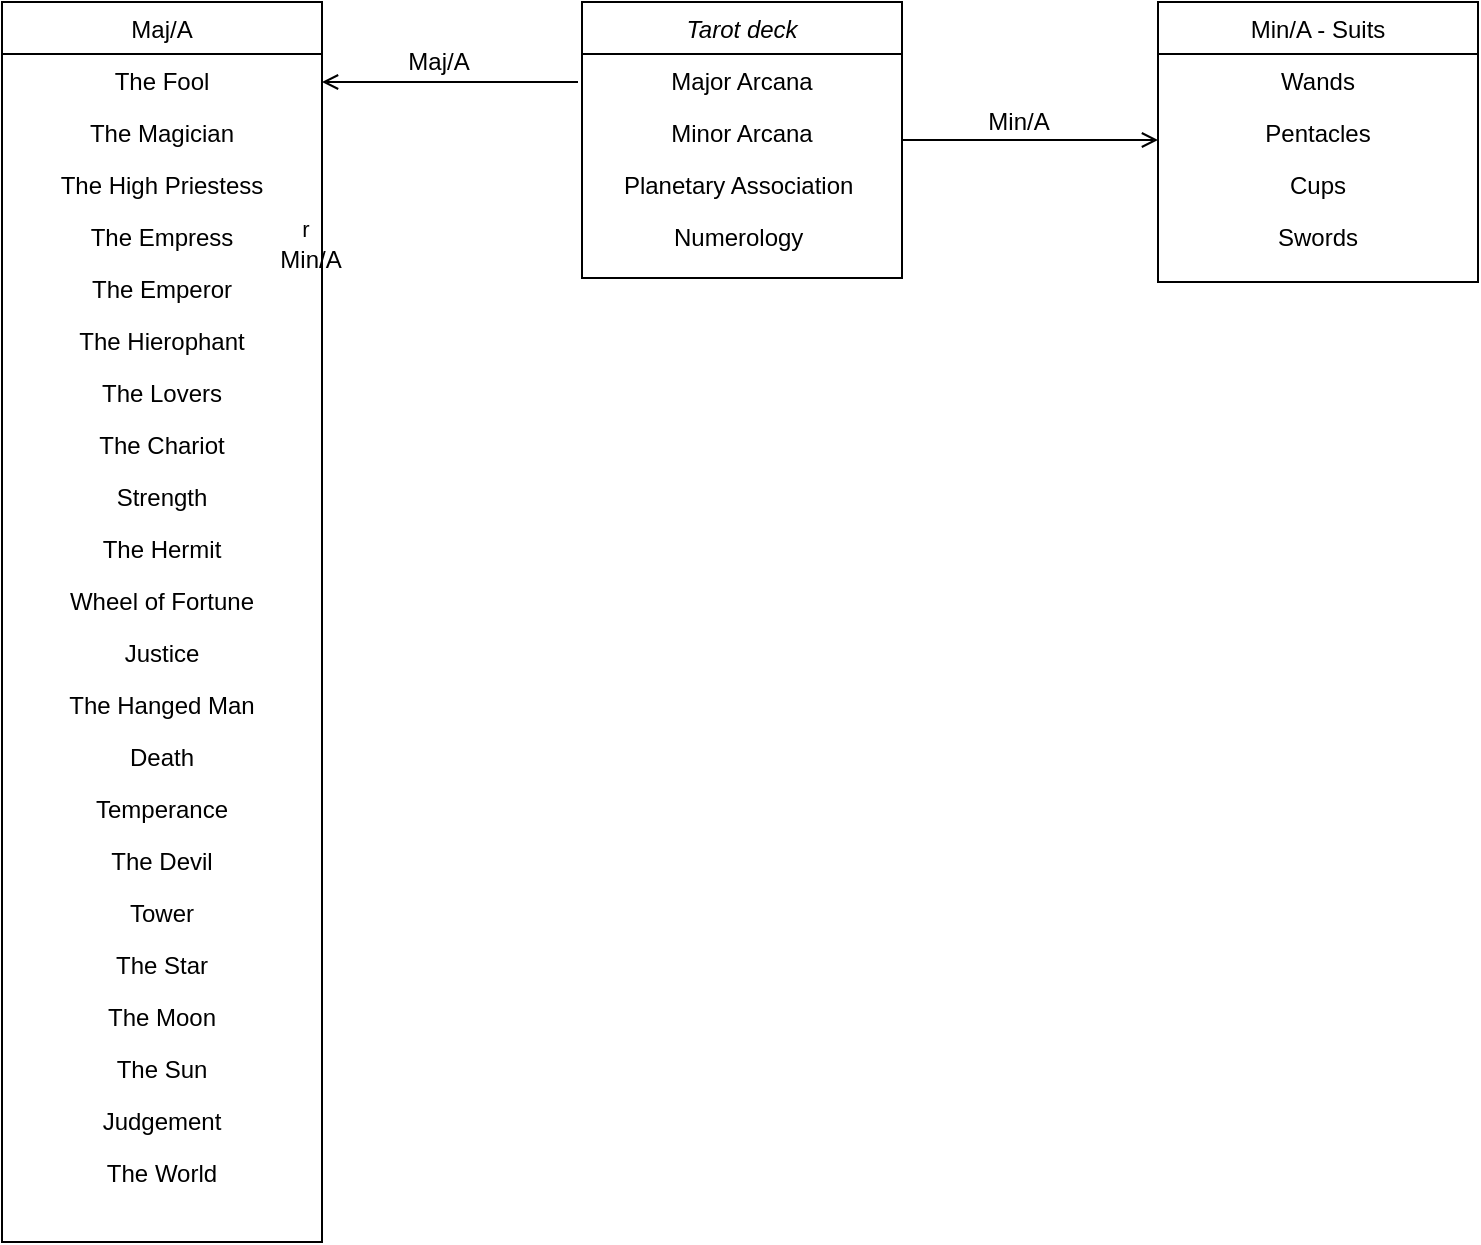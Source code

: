 <mxfile version="21.5.2" type="github">
  <diagram id="C5RBs43oDa-KdzZeNtuy" name="Page-1">
    <mxGraphModel dx="1030" dy="745" grid="1" gridSize="10" guides="1" tooltips="1" connect="1" arrows="1" fold="1" page="1" pageScale="1" pageWidth="827" pageHeight="1169" math="0" shadow="0">
      <root>
        <mxCell id="WIyWlLk6GJQsqaUBKTNV-0" />
        <mxCell id="WIyWlLk6GJQsqaUBKTNV-1" parent="WIyWlLk6GJQsqaUBKTNV-0" />
        <mxCell id="zkfFHV4jXpPFQw0GAbJ--0" value="Tarot deck" style="swimlane;fontStyle=2;align=center;verticalAlign=top;childLayout=stackLayout;horizontal=1;startSize=26;horizontalStack=0;resizeParent=1;resizeLast=0;collapsible=1;marginBottom=0;rounded=0;shadow=0;strokeWidth=1;" parent="WIyWlLk6GJQsqaUBKTNV-1" vertex="1">
          <mxGeometry x="335" y="120" width="160" height="138" as="geometry">
            <mxRectangle x="230" y="140" width="160" height="26" as="alternateBounds" />
          </mxGeometry>
        </mxCell>
        <mxCell id="zkfFHV4jXpPFQw0GAbJ--1" value="Major Arcana" style="text;align=center;verticalAlign=top;spacingLeft=4;spacingRight=4;overflow=hidden;rotatable=0;points=[[0,0.5],[1,0.5]];portConstraint=eastwest;" parent="zkfFHV4jXpPFQw0GAbJ--0" vertex="1">
          <mxGeometry y="26" width="160" height="26" as="geometry" />
        </mxCell>
        <mxCell id="zkfFHV4jXpPFQw0GAbJ--2" value="Minor Arcana&#xa;" style="text;align=center;verticalAlign=top;spacingLeft=4;spacingRight=4;overflow=hidden;rotatable=0;points=[[0,0.5],[1,0.5]];portConstraint=eastwest;rounded=0;shadow=0;html=0;" parent="zkfFHV4jXpPFQw0GAbJ--0" vertex="1">
          <mxGeometry y="52" width="160" height="26" as="geometry" />
        </mxCell>
        <mxCell id="dIcL8zOwjJLLHobbk_ja-0" value="Planetary Association " style="text;align=center;verticalAlign=top;spacingLeft=4;spacingRight=4;overflow=hidden;rotatable=0;points=[[0,0.5],[1,0.5]];portConstraint=eastwest;rounded=0;shadow=0;html=0;" vertex="1" parent="zkfFHV4jXpPFQw0GAbJ--0">
          <mxGeometry y="78" width="160" height="26" as="geometry" />
        </mxCell>
        <mxCell id="dIcL8zOwjJLLHobbk_ja-1" value="Numerology " style="text;align=center;verticalAlign=top;spacingLeft=4;spacingRight=4;overflow=hidden;rotatable=0;points=[[0,0.5],[1,0.5]];portConstraint=eastwest;rounded=0;shadow=0;html=0;" vertex="1" parent="zkfFHV4jXpPFQw0GAbJ--0">
          <mxGeometry y="104" width="160" height="26" as="geometry" />
        </mxCell>
        <mxCell id="zkfFHV4jXpPFQw0GAbJ--17" value="Min/A - Suits" style="swimlane;fontStyle=0;align=center;verticalAlign=top;childLayout=stackLayout;horizontal=1;startSize=26;horizontalStack=0;resizeParent=1;resizeLast=0;collapsible=1;marginBottom=0;rounded=0;shadow=0;strokeWidth=1;" parent="WIyWlLk6GJQsqaUBKTNV-1" vertex="1">
          <mxGeometry x="623" y="120" width="160" height="140" as="geometry">
            <mxRectangle x="550" y="140" width="160" height="26" as="alternateBounds" />
          </mxGeometry>
        </mxCell>
        <mxCell id="zkfFHV4jXpPFQw0GAbJ--18" value="Wands" style="text;align=center;verticalAlign=top;spacingLeft=4;spacingRight=4;overflow=hidden;rotatable=0;points=[[0,0.5],[1,0.5]];portConstraint=eastwest;" parent="zkfFHV4jXpPFQw0GAbJ--17" vertex="1">
          <mxGeometry y="26" width="160" height="26" as="geometry" />
        </mxCell>
        <mxCell id="zkfFHV4jXpPFQw0GAbJ--19" value="Pentacles" style="text;align=center;verticalAlign=top;spacingLeft=4;spacingRight=4;overflow=hidden;rotatable=0;points=[[0,0.5],[1,0.5]];portConstraint=eastwest;rounded=0;shadow=0;html=0;" parent="zkfFHV4jXpPFQw0GAbJ--17" vertex="1">
          <mxGeometry y="52" width="160" height="26" as="geometry" />
        </mxCell>
        <mxCell id="zkfFHV4jXpPFQw0GAbJ--20" value="Cups" style="text;align=center;verticalAlign=top;spacingLeft=4;spacingRight=4;overflow=hidden;rotatable=0;points=[[0,0.5],[1,0.5]];portConstraint=eastwest;rounded=0;shadow=0;html=0;" parent="zkfFHV4jXpPFQw0GAbJ--17" vertex="1">
          <mxGeometry y="78" width="160" height="26" as="geometry" />
        </mxCell>
        <mxCell id="zkfFHV4jXpPFQw0GAbJ--21" value="Swords" style="text;align=center;verticalAlign=top;spacingLeft=4;spacingRight=4;overflow=hidden;rotatable=0;points=[[0,0.5],[1,0.5]];portConstraint=eastwest;rounded=0;shadow=0;html=0;" parent="zkfFHV4jXpPFQw0GAbJ--17" vertex="1">
          <mxGeometry y="104" width="160" height="26" as="geometry" />
        </mxCell>
        <mxCell id="zkfFHV4jXpPFQw0GAbJ--26" value="" style="endArrow=open;shadow=0;strokeWidth=1;rounded=0;endFill=1;edgeStyle=elbowEdgeStyle;elbow=vertical;" parent="WIyWlLk6GJQsqaUBKTNV-1" source="zkfFHV4jXpPFQw0GAbJ--0" target="zkfFHV4jXpPFQw0GAbJ--17" edge="1">
          <mxGeometry x="0.5" y="41" relative="1" as="geometry">
            <mxPoint x="495" y="192" as="sourcePoint" />
            <mxPoint x="655" y="192" as="targetPoint" />
            <mxPoint x="-40" y="32" as="offset" />
          </mxGeometry>
        </mxCell>
        <mxCell id="zkfFHV4jXpPFQw0GAbJ--29" value="Min/A" style="text;html=1;resizable=0;points=[];;align=center;verticalAlign=middle;labelBackgroundColor=none;rounded=0;shadow=0;strokeWidth=1;fontSize=12;" parent="zkfFHV4jXpPFQw0GAbJ--26" vertex="1" connectable="0">
          <mxGeometry x="0.5" y="49" relative="1" as="geometry">
            <mxPoint x="-38" y="40" as="offset" />
          </mxGeometry>
        </mxCell>
        <mxCell id="dIcL8zOwjJLLHobbk_ja-2" value="Maj/A" style="swimlane;fontStyle=0;align=center;verticalAlign=top;childLayout=stackLayout;horizontal=1;startSize=26;horizontalStack=0;resizeParent=1;resizeLast=0;collapsible=1;marginBottom=0;rounded=0;shadow=0;strokeWidth=1;" vertex="1" parent="WIyWlLk6GJQsqaUBKTNV-1">
          <mxGeometry x="45" y="120" width="160" height="620" as="geometry">
            <mxRectangle x="550" y="140" width="160" height="26" as="alternateBounds" />
          </mxGeometry>
        </mxCell>
        <mxCell id="dIcL8zOwjJLLHobbk_ja-3" value="The Fool" style="text;align=center;verticalAlign=top;spacingLeft=4;spacingRight=4;overflow=hidden;rotatable=0;points=[[0,0.5],[1,0.5]];portConstraint=eastwest;" vertex="1" parent="dIcL8zOwjJLLHobbk_ja-2">
          <mxGeometry y="26" width="160" height="26" as="geometry" />
        </mxCell>
        <mxCell id="dIcL8zOwjJLLHobbk_ja-4" value="The Magician" style="text;align=center;verticalAlign=top;spacingLeft=4;spacingRight=4;overflow=hidden;rotatable=0;points=[[0,0.5],[1,0.5]];portConstraint=eastwest;rounded=0;shadow=0;html=0;" vertex="1" parent="dIcL8zOwjJLLHobbk_ja-2">
          <mxGeometry y="52" width="160" height="26" as="geometry" />
        </mxCell>
        <mxCell id="dIcL8zOwjJLLHobbk_ja-5" value="The High Priestess" style="text;align=center;verticalAlign=top;spacingLeft=4;spacingRight=4;overflow=hidden;rotatable=0;points=[[0,0.5],[1,0.5]];portConstraint=eastwest;rounded=0;shadow=0;html=0;" vertex="1" parent="dIcL8zOwjJLLHobbk_ja-2">
          <mxGeometry y="78" width="160" height="26" as="geometry" />
        </mxCell>
        <mxCell id="dIcL8zOwjJLLHobbk_ja-6" value="The Empress" style="text;align=center;verticalAlign=top;spacingLeft=4;spacingRight=4;overflow=hidden;rotatable=0;points=[[0,0.5],[1,0.5]];portConstraint=eastwest;rounded=0;shadow=0;html=0;" vertex="1" parent="dIcL8zOwjJLLHobbk_ja-2">
          <mxGeometry y="104" width="160" height="26" as="geometry" />
        </mxCell>
        <mxCell id="dIcL8zOwjJLLHobbk_ja-12" value="The Emperor" style="text;align=center;verticalAlign=top;spacingLeft=4;spacingRight=4;overflow=hidden;rotatable=0;points=[[0,0.5],[1,0.5]];portConstraint=eastwest;rounded=0;shadow=0;html=0;" vertex="1" parent="dIcL8zOwjJLLHobbk_ja-2">
          <mxGeometry y="130" width="160" height="26" as="geometry" />
        </mxCell>
        <mxCell id="dIcL8zOwjJLLHobbk_ja-13" value="The Hierophant" style="text;align=center;verticalAlign=top;spacingLeft=4;spacingRight=4;overflow=hidden;rotatable=0;points=[[0,0.5],[1,0.5]];portConstraint=eastwest;rounded=0;shadow=0;html=0;" vertex="1" parent="dIcL8zOwjJLLHobbk_ja-2">
          <mxGeometry y="156" width="160" height="26" as="geometry" />
        </mxCell>
        <mxCell id="dIcL8zOwjJLLHobbk_ja-14" value="The Lovers" style="text;align=center;verticalAlign=top;spacingLeft=4;spacingRight=4;overflow=hidden;rotatable=0;points=[[0,0.5],[1,0.5]];portConstraint=eastwest;rounded=0;shadow=0;html=0;" vertex="1" parent="dIcL8zOwjJLLHobbk_ja-2">
          <mxGeometry y="182" width="160" height="26" as="geometry" />
        </mxCell>
        <mxCell id="dIcL8zOwjJLLHobbk_ja-15" value="The Chariot" style="text;align=center;verticalAlign=top;spacingLeft=4;spacingRight=4;overflow=hidden;rotatable=0;points=[[0,0.5],[1,0.5]];portConstraint=eastwest;rounded=0;shadow=0;html=0;" vertex="1" parent="dIcL8zOwjJLLHobbk_ja-2">
          <mxGeometry y="208" width="160" height="26" as="geometry" />
        </mxCell>
        <mxCell id="dIcL8zOwjJLLHobbk_ja-16" value="Strength" style="text;align=center;verticalAlign=top;spacingLeft=4;spacingRight=4;overflow=hidden;rotatable=0;points=[[0,0.5],[1,0.5]];portConstraint=eastwest;rounded=0;shadow=0;html=0;" vertex="1" parent="dIcL8zOwjJLLHobbk_ja-2">
          <mxGeometry y="234" width="160" height="26" as="geometry" />
        </mxCell>
        <mxCell id="dIcL8zOwjJLLHobbk_ja-17" value="The Hermit" style="text;align=center;verticalAlign=top;spacingLeft=4;spacingRight=4;overflow=hidden;rotatable=0;points=[[0,0.5],[1,0.5]];portConstraint=eastwest;rounded=0;shadow=0;html=0;" vertex="1" parent="dIcL8zOwjJLLHobbk_ja-2">
          <mxGeometry y="260" width="160" height="26" as="geometry" />
        </mxCell>
        <mxCell id="dIcL8zOwjJLLHobbk_ja-18" value="Wheel of Fortune" style="text;align=center;verticalAlign=top;spacingLeft=4;spacingRight=4;overflow=hidden;rotatable=0;points=[[0,0.5],[1,0.5]];portConstraint=eastwest;rounded=0;shadow=0;html=0;" vertex="1" parent="dIcL8zOwjJLLHobbk_ja-2">
          <mxGeometry y="286" width="160" height="26" as="geometry" />
        </mxCell>
        <mxCell id="dIcL8zOwjJLLHobbk_ja-19" value="Justice" style="text;align=center;verticalAlign=top;spacingLeft=4;spacingRight=4;overflow=hidden;rotatable=0;points=[[0,0.5],[1,0.5]];portConstraint=eastwest;rounded=0;shadow=0;html=0;" vertex="1" parent="dIcL8zOwjJLLHobbk_ja-2">
          <mxGeometry y="312" width="160" height="26" as="geometry" />
        </mxCell>
        <mxCell id="dIcL8zOwjJLLHobbk_ja-20" value="The Hanged Man" style="text;align=center;verticalAlign=top;spacingLeft=4;spacingRight=4;overflow=hidden;rotatable=0;points=[[0,0.5],[1,0.5]];portConstraint=eastwest;rounded=0;shadow=0;html=0;" vertex="1" parent="dIcL8zOwjJLLHobbk_ja-2">
          <mxGeometry y="338" width="160" height="26" as="geometry" />
        </mxCell>
        <mxCell id="dIcL8zOwjJLLHobbk_ja-22" value="Death" style="text;align=center;verticalAlign=top;spacingLeft=4;spacingRight=4;overflow=hidden;rotatable=0;points=[[0,0.5],[1,0.5]];portConstraint=eastwest;rounded=0;shadow=0;html=0;" vertex="1" parent="dIcL8zOwjJLLHobbk_ja-2">
          <mxGeometry y="364" width="160" height="26" as="geometry" />
        </mxCell>
        <mxCell id="dIcL8zOwjJLLHobbk_ja-38" value="Temperance" style="text;align=center;verticalAlign=top;spacingLeft=4;spacingRight=4;overflow=hidden;rotatable=0;points=[[0,0.5],[1,0.5]];portConstraint=eastwest;rounded=0;shadow=0;html=0;" vertex="1" parent="dIcL8zOwjJLLHobbk_ja-2">
          <mxGeometry y="390" width="160" height="26" as="geometry" />
        </mxCell>
        <mxCell id="dIcL8zOwjJLLHobbk_ja-40" value="The Devil&#xa;" style="text;align=center;verticalAlign=top;spacingLeft=4;spacingRight=4;overflow=hidden;rotatable=0;points=[[0,0.5],[1,0.5]];portConstraint=eastwest;rounded=0;shadow=0;html=0;" vertex="1" parent="dIcL8zOwjJLLHobbk_ja-2">
          <mxGeometry y="416" width="160" height="26" as="geometry" />
        </mxCell>
        <mxCell id="dIcL8zOwjJLLHobbk_ja-41" value="Tower" style="text;align=center;verticalAlign=top;spacingLeft=4;spacingRight=4;overflow=hidden;rotatable=0;points=[[0,0.5],[1,0.5]];portConstraint=eastwest;rounded=0;shadow=0;html=0;" vertex="1" parent="dIcL8zOwjJLLHobbk_ja-2">
          <mxGeometry y="442" width="160" height="26" as="geometry" />
        </mxCell>
        <mxCell id="dIcL8zOwjJLLHobbk_ja-42" value="The Star" style="text;align=center;verticalAlign=top;spacingLeft=4;spacingRight=4;overflow=hidden;rotatable=0;points=[[0,0.5],[1,0.5]];portConstraint=eastwest;rounded=0;shadow=0;html=0;" vertex="1" parent="dIcL8zOwjJLLHobbk_ja-2">
          <mxGeometry y="468" width="160" height="26" as="geometry" />
        </mxCell>
        <mxCell id="dIcL8zOwjJLLHobbk_ja-43" value="The Moon" style="text;align=center;verticalAlign=top;spacingLeft=4;spacingRight=4;overflow=hidden;rotatable=0;points=[[0,0.5],[1,0.5]];portConstraint=eastwest;rounded=0;shadow=0;html=0;" vertex="1" parent="dIcL8zOwjJLLHobbk_ja-2">
          <mxGeometry y="494" width="160" height="26" as="geometry" />
        </mxCell>
        <mxCell id="dIcL8zOwjJLLHobbk_ja-44" value="The Sun" style="text;align=center;verticalAlign=top;spacingLeft=4;spacingRight=4;overflow=hidden;rotatable=0;points=[[0,0.5],[1,0.5]];portConstraint=eastwest;rounded=0;shadow=0;html=0;" vertex="1" parent="dIcL8zOwjJLLHobbk_ja-2">
          <mxGeometry y="520" width="160" height="26" as="geometry" />
        </mxCell>
        <mxCell id="dIcL8zOwjJLLHobbk_ja-45" value="Judgement" style="text;align=center;verticalAlign=top;spacingLeft=4;spacingRight=4;overflow=hidden;rotatable=0;points=[[0,0.5],[1,0.5]];portConstraint=eastwest;rounded=0;shadow=0;html=0;" vertex="1" parent="dIcL8zOwjJLLHobbk_ja-2">
          <mxGeometry y="546" width="160" height="26" as="geometry" />
        </mxCell>
        <mxCell id="dIcL8zOwjJLLHobbk_ja-46" value="The World" style="text;align=center;verticalAlign=top;spacingLeft=4;spacingRight=4;overflow=hidden;rotatable=0;points=[[0,0.5],[1,0.5]];portConstraint=eastwest;rounded=0;shadow=0;html=0;" vertex="1" parent="dIcL8zOwjJLLHobbk_ja-2">
          <mxGeometry y="572" width="160" height="26" as="geometry" />
        </mxCell>
        <mxCell id="dIcL8zOwjJLLHobbk_ja-7" value="r" style="endArrow=open;shadow=0;strokeWidth=1;rounded=0;endFill=1;edgeStyle=elbowEdgeStyle;elbow=vertical;" edge="1" parent="WIyWlLk6GJQsqaUBKTNV-1">
          <mxGeometry x="0.5" y="41" relative="1" as="geometry">
            <mxPoint x="333" y="160" as="sourcePoint" />
            <mxPoint x="205" y="160" as="targetPoint" />
            <mxPoint x="-40" y="32" as="offset" />
          </mxGeometry>
        </mxCell>
        <mxCell id="dIcL8zOwjJLLHobbk_ja-8" value="Min/A" style="text;html=1;resizable=0;points=[];;align=center;verticalAlign=middle;labelBackgroundColor=none;rounded=0;shadow=0;strokeWidth=1;fontSize=12;" vertex="1" connectable="0" parent="dIcL8zOwjJLLHobbk_ja-7">
          <mxGeometry x="0.5" y="49" relative="1" as="geometry">
            <mxPoint x="-38" y="40" as="offset" />
          </mxGeometry>
        </mxCell>
        <mxCell id="dIcL8zOwjJLLHobbk_ja-9" value="Maj/A" style="text;html=1;resizable=0;points=[];;align=center;verticalAlign=middle;labelBackgroundColor=none;rounded=0;shadow=0;strokeWidth=1;fontSize=12;" vertex="1" connectable="0" parent="WIyWlLk6GJQsqaUBKTNV-1">
          <mxGeometry x="569" y="192" as="geometry">
            <mxPoint x="-306" y="-42" as="offset" />
          </mxGeometry>
        </mxCell>
      </root>
    </mxGraphModel>
  </diagram>
</mxfile>
